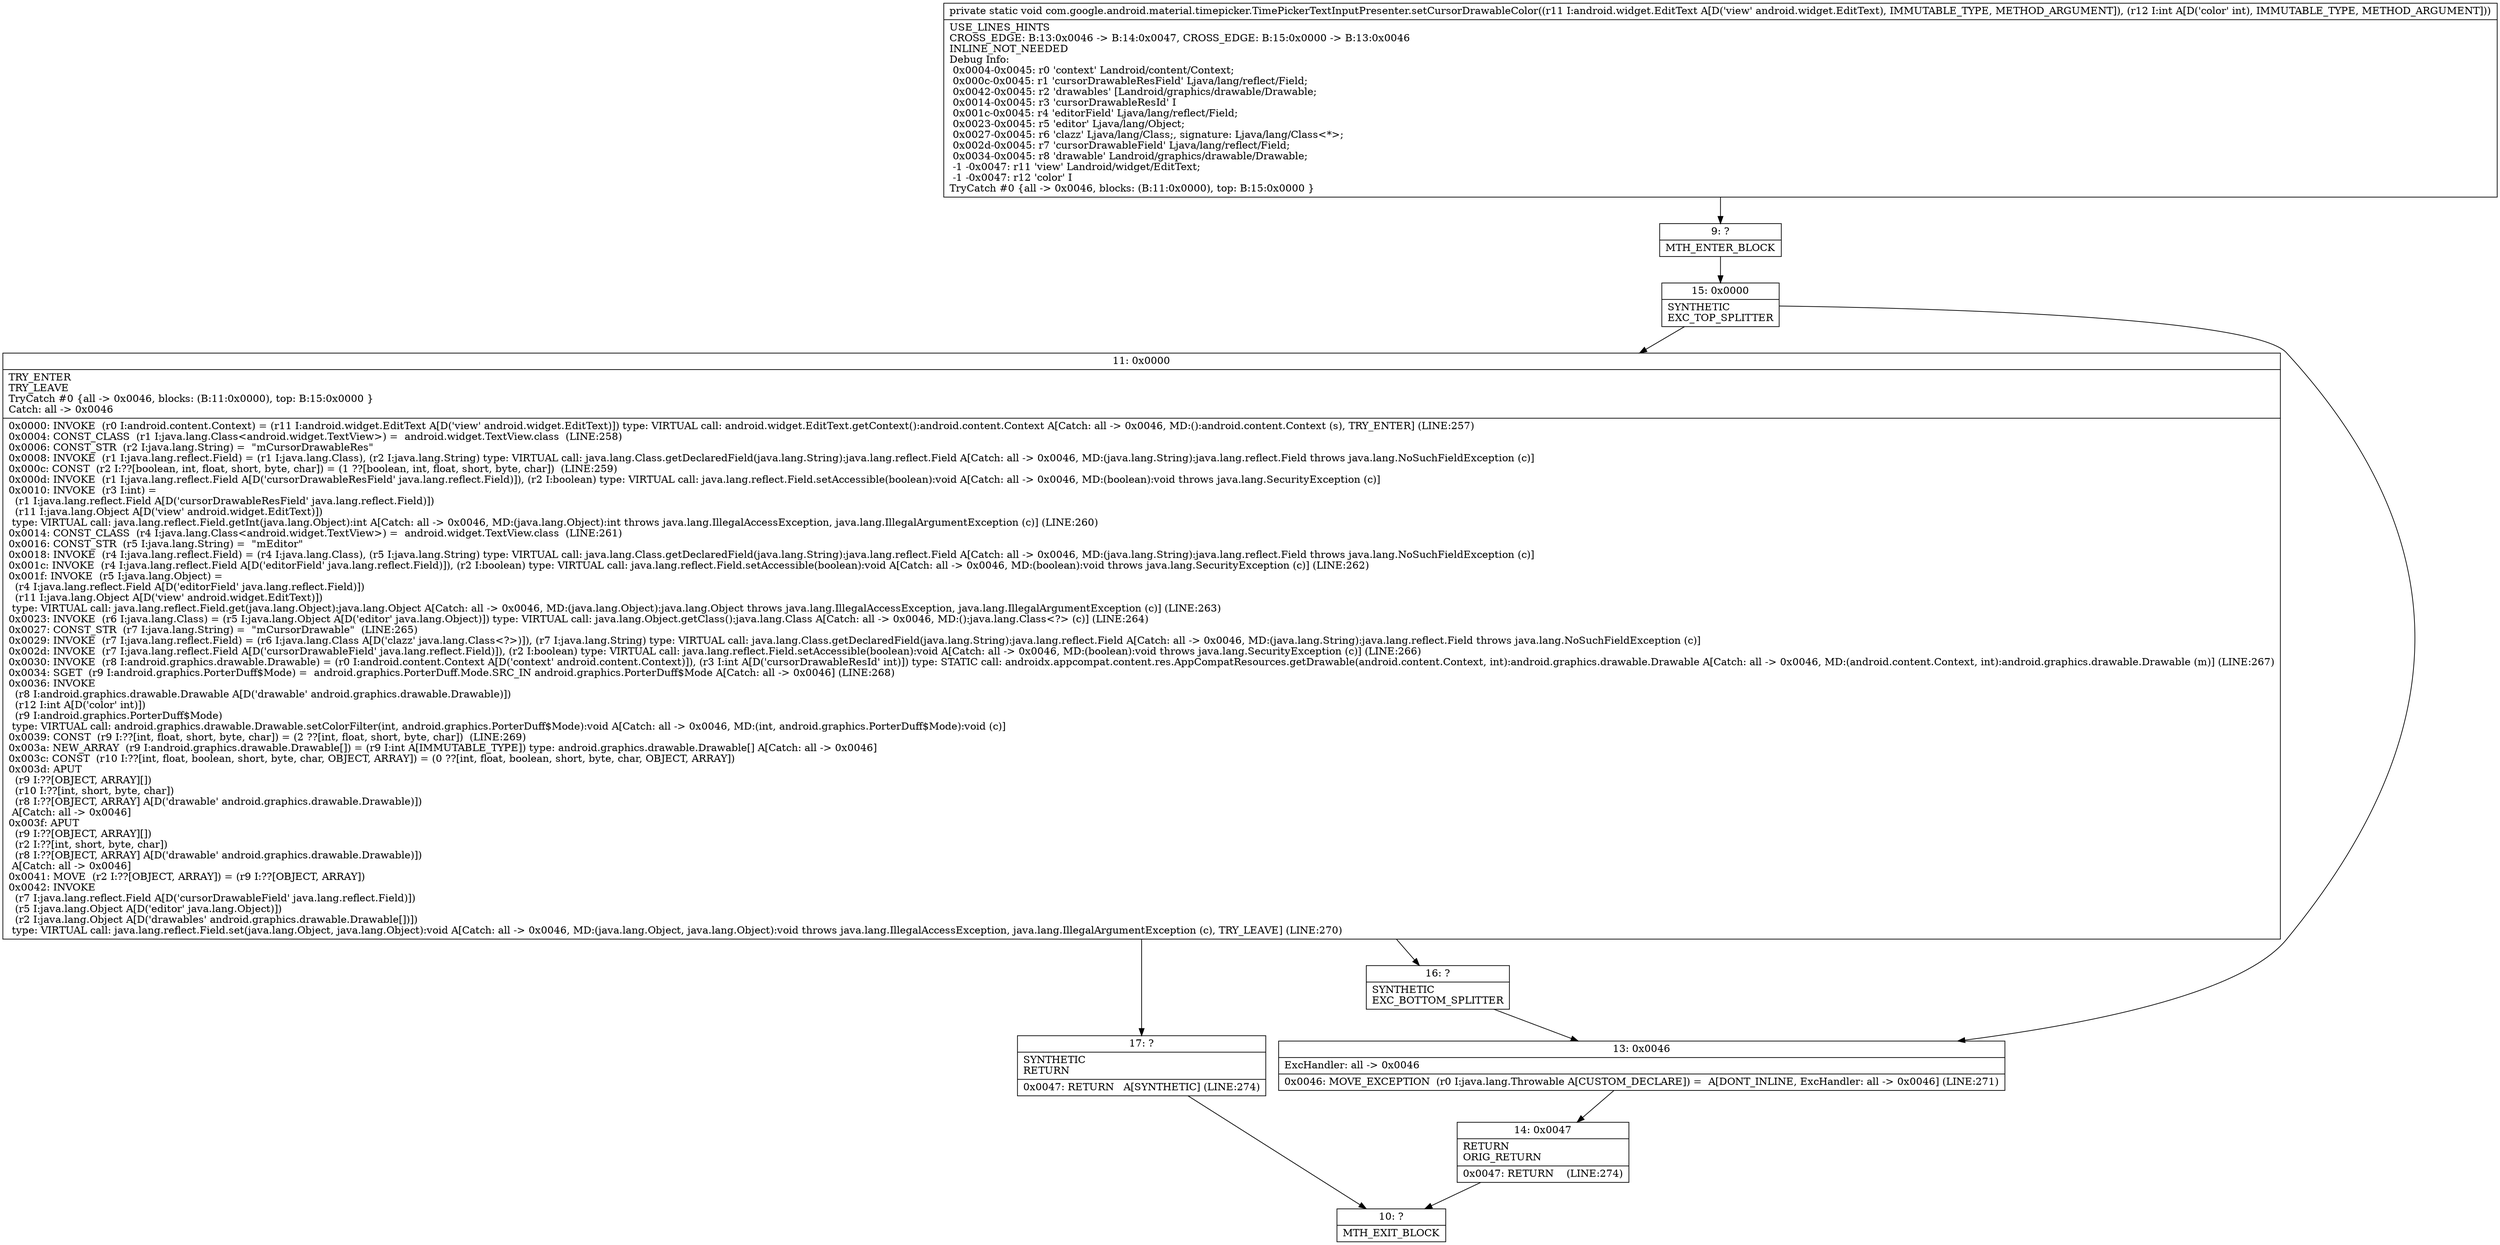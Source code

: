 digraph "CFG forcom.google.android.material.timepicker.TimePickerTextInputPresenter.setCursorDrawableColor(Landroid\/widget\/EditText;I)V" {
Node_9 [shape=record,label="{9\:\ ?|MTH_ENTER_BLOCK\l}"];
Node_15 [shape=record,label="{15\:\ 0x0000|SYNTHETIC\lEXC_TOP_SPLITTER\l}"];
Node_11 [shape=record,label="{11\:\ 0x0000|TRY_ENTER\lTRY_LEAVE\lTryCatch #0 \{all \-\> 0x0046, blocks: (B:11:0x0000), top: B:15:0x0000 \}\lCatch: all \-\> 0x0046\l|0x0000: INVOKE  (r0 I:android.content.Context) = (r11 I:android.widget.EditText A[D('view' android.widget.EditText)]) type: VIRTUAL call: android.widget.EditText.getContext():android.content.Context A[Catch: all \-\> 0x0046, MD:():android.content.Context (s), TRY_ENTER] (LINE:257)\l0x0004: CONST_CLASS  (r1 I:java.lang.Class\<android.widget.TextView\>) =  android.widget.TextView.class  (LINE:258)\l0x0006: CONST_STR  (r2 I:java.lang.String) =  \"mCursorDrawableRes\" \l0x0008: INVOKE  (r1 I:java.lang.reflect.Field) = (r1 I:java.lang.Class), (r2 I:java.lang.String) type: VIRTUAL call: java.lang.Class.getDeclaredField(java.lang.String):java.lang.reflect.Field A[Catch: all \-\> 0x0046, MD:(java.lang.String):java.lang.reflect.Field throws java.lang.NoSuchFieldException (c)]\l0x000c: CONST  (r2 I:??[boolean, int, float, short, byte, char]) = (1 ??[boolean, int, float, short, byte, char])  (LINE:259)\l0x000d: INVOKE  (r1 I:java.lang.reflect.Field A[D('cursorDrawableResField' java.lang.reflect.Field)]), (r2 I:boolean) type: VIRTUAL call: java.lang.reflect.Field.setAccessible(boolean):void A[Catch: all \-\> 0x0046, MD:(boolean):void throws java.lang.SecurityException (c)]\l0x0010: INVOKE  (r3 I:int) = \l  (r1 I:java.lang.reflect.Field A[D('cursorDrawableResField' java.lang.reflect.Field)])\l  (r11 I:java.lang.Object A[D('view' android.widget.EditText)])\l type: VIRTUAL call: java.lang.reflect.Field.getInt(java.lang.Object):int A[Catch: all \-\> 0x0046, MD:(java.lang.Object):int throws java.lang.IllegalAccessException, java.lang.IllegalArgumentException (c)] (LINE:260)\l0x0014: CONST_CLASS  (r4 I:java.lang.Class\<android.widget.TextView\>) =  android.widget.TextView.class  (LINE:261)\l0x0016: CONST_STR  (r5 I:java.lang.String) =  \"mEditor\" \l0x0018: INVOKE  (r4 I:java.lang.reflect.Field) = (r4 I:java.lang.Class), (r5 I:java.lang.String) type: VIRTUAL call: java.lang.Class.getDeclaredField(java.lang.String):java.lang.reflect.Field A[Catch: all \-\> 0x0046, MD:(java.lang.String):java.lang.reflect.Field throws java.lang.NoSuchFieldException (c)]\l0x001c: INVOKE  (r4 I:java.lang.reflect.Field A[D('editorField' java.lang.reflect.Field)]), (r2 I:boolean) type: VIRTUAL call: java.lang.reflect.Field.setAccessible(boolean):void A[Catch: all \-\> 0x0046, MD:(boolean):void throws java.lang.SecurityException (c)] (LINE:262)\l0x001f: INVOKE  (r5 I:java.lang.Object) = \l  (r4 I:java.lang.reflect.Field A[D('editorField' java.lang.reflect.Field)])\l  (r11 I:java.lang.Object A[D('view' android.widget.EditText)])\l type: VIRTUAL call: java.lang.reflect.Field.get(java.lang.Object):java.lang.Object A[Catch: all \-\> 0x0046, MD:(java.lang.Object):java.lang.Object throws java.lang.IllegalAccessException, java.lang.IllegalArgumentException (c)] (LINE:263)\l0x0023: INVOKE  (r6 I:java.lang.Class) = (r5 I:java.lang.Object A[D('editor' java.lang.Object)]) type: VIRTUAL call: java.lang.Object.getClass():java.lang.Class A[Catch: all \-\> 0x0046, MD:():java.lang.Class\<?\> (c)] (LINE:264)\l0x0027: CONST_STR  (r7 I:java.lang.String) =  \"mCursorDrawable\"  (LINE:265)\l0x0029: INVOKE  (r7 I:java.lang.reflect.Field) = (r6 I:java.lang.Class A[D('clazz' java.lang.Class\<?\>)]), (r7 I:java.lang.String) type: VIRTUAL call: java.lang.Class.getDeclaredField(java.lang.String):java.lang.reflect.Field A[Catch: all \-\> 0x0046, MD:(java.lang.String):java.lang.reflect.Field throws java.lang.NoSuchFieldException (c)]\l0x002d: INVOKE  (r7 I:java.lang.reflect.Field A[D('cursorDrawableField' java.lang.reflect.Field)]), (r2 I:boolean) type: VIRTUAL call: java.lang.reflect.Field.setAccessible(boolean):void A[Catch: all \-\> 0x0046, MD:(boolean):void throws java.lang.SecurityException (c)] (LINE:266)\l0x0030: INVOKE  (r8 I:android.graphics.drawable.Drawable) = (r0 I:android.content.Context A[D('context' android.content.Context)]), (r3 I:int A[D('cursorDrawableResId' int)]) type: STATIC call: androidx.appcompat.content.res.AppCompatResources.getDrawable(android.content.Context, int):android.graphics.drawable.Drawable A[Catch: all \-\> 0x0046, MD:(android.content.Context, int):android.graphics.drawable.Drawable (m)] (LINE:267)\l0x0034: SGET  (r9 I:android.graphics.PorterDuff$Mode) =  android.graphics.PorterDuff.Mode.SRC_IN android.graphics.PorterDuff$Mode A[Catch: all \-\> 0x0046] (LINE:268)\l0x0036: INVOKE  \l  (r8 I:android.graphics.drawable.Drawable A[D('drawable' android.graphics.drawable.Drawable)])\l  (r12 I:int A[D('color' int)])\l  (r9 I:android.graphics.PorterDuff$Mode)\l type: VIRTUAL call: android.graphics.drawable.Drawable.setColorFilter(int, android.graphics.PorterDuff$Mode):void A[Catch: all \-\> 0x0046, MD:(int, android.graphics.PorterDuff$Mode):void (c)]\l0x0039: CONST  (r9 I:??[int, float, short, byte, char]) = (2 ??[int, float, short, byte, char])  (LINE:269)\l0x003a: NEW_ARRAY  (r9 I:android.graphics.drawable.Drawable[]) = (r9 I:int A[IMMUTABLE_TYPE]) type: android.graphics.drawable.Drawable[] A[Catch: all \-\> 0x0046]\l0x003c: CONST  (r10 I:??[int, float, boolean, short, byte, char, OBJECT, ARRAY]) = (0 ??[int, float, boolean, short, byte, char, OBJECT, ARRAY]) \l0x003d: APUT  \l  (r9 I:??[OBJECT, ARRAY][])\l  (r10 I:??[int, short, byte, char])\l  (r8 I:??[OBJECT, ARRAY] A[D('drawable' android.graphics.drawable.Drawable)])\l A[Catch: all \-\> 0x0046]\l0x003f: APUT  \l  (r9 I:??[OBJECT, ARRAY][])\l  (r2 I:??[int, short, byte, char])\l  (r8 I:??[OBJECT, ARRAY] A[D('drawable' android.graphics.drawable.Drawable)])\l A[Catch: all \-\> 0x0046]\l0x0041: MOVE  (r2 I:??[OBJECT, ARRAY]) = (r9 I:??[OBJECT, ARRAY]) \l0x0042: INVOKE  \l  (r7 I:java.lang.reflect.Field A[D('cursorDrawableField' java.lang.reflect.Field)])\l  (r5 I:java.lang.Object A[D('editor' java.lang.Object)])\l  (r2 I:java.lang.Object A[D('drawables' android.graphics.drawable.Drawable[])])\l type: VIRTUAL call: java.lang.reflect.Field.set(java.lang.Object, java.lang.Object):void A[Catch: all \-\> 0x0046, MD:(java.lang.Object, java.lang.Object):void throws java.lang.IllegalAccessException, java.lang.IllegalArgumentException (c), TRY_LEAVE] (LINE:270)\l}"];
Node_16 [shape=record,label="{16\:\ ?|SYNTHETIC\lEXC_BOTTOM_SPLITTER\l}"];
Node_17 [shape=record,label="{17\:\ ?|SYNTHETIC\lRETURN\l|0x0047: RETURN   A[SYNTHETIC] (LINE:274)\l}"];
Node_10 [shape=record,label="{10\:\ ?|MTH_EXIT_BLOCK\l}"];
Node_13 [shape=record,label="{13\:\ 0x0046|ExcHandler: all \-\> 0x0046\l|0x0046: MOVE_EXCEPTION  (r0 I:java.lang.Throwable A[CUSTOM_DECLARE]) =  A[DONT_INLINE, ExcHandler: all \-\> 0x0046] (LINE:271)\l}"];
Node_14 [shape=record,label="{14\:\ 0x0047|RETURN\lORIG_RETURN\l|0x0047: RETURN    (LINE:274)\l}"];
MethodNode[shape=record,label="{private static void com.google.android.material.timepicker.TimePickerTextInputPresenter.setCursorDrawableColor((r11 I:android.widget.EditText A[D('view' android.widget.EditText), IMMUTABLE_TYPE, METHOD_ARGUMENT]), (r12 I:int A[D('color' int), IMMUTABLE_TYPE, METHOD_ARGUMENT]))  | USE_LINES_HINTS\lCROSS_EDGE: B:13:0x0046 \-\> B:14:0x0047, CROSS_EDGE: B:15:0x0000 \-\> B:13:0x0046\lINLINE_NOT_NEEDED\lDebug Info:\l  0x0004\-0x0045: r0 'context' Landroid\/content\/Context;\l  0x000c\-0x0045: r1 'cursorDrawableResField' Ljava\/lang\/reflect\/Field;\l  0x0042\-0x0045: r2 'drawables' [Landroid\/graphics\/drawable\/Drawable;\l  0x0014\-0x0045: r3 'cursorDrawableResId' I\l  0x001c\-0x0045: r4 'editorField' Ljava\/lang\/reflect\/Field;\l  0x0023\-0x0045: r5 'editor' Ljava\/lang\/Object;\l  0x0027\-0x0045: r6 'clazz' Ljava\/lang\/Class;, signature: Ljava\/lang\/Class\<*\>;\l  0x002d\-0x0045: r7 'cursorDrawableField' Ljava\/lang\/reflect\/Field;\l  0x0034\-0x0045: r8 'drawable' Landroid\/graphics\/drawable\/Drawable;\l  \-1 \-0x0047: r11 'view' Landroid\/widget\/EditText;\l  \-1 \-0x0047: r12 'color' I\lTryCatch #0 \{all \-\> 0x0046, blocks: (B:11:0x0000), top: B:15:0x0000 \}\l}"];
MethodNode -> Node_9;Node_9 -> Node_15;
Node_15 -> Node_11;
Node_15 -> Node_13;
Node_11 -> Node_16;
Node_11 -> Node_17;
Node_16 -> Node_13;
Node_17 -> Node_10;
Node_13 -> Node_14;
Node_14 -> Node_10;
}

